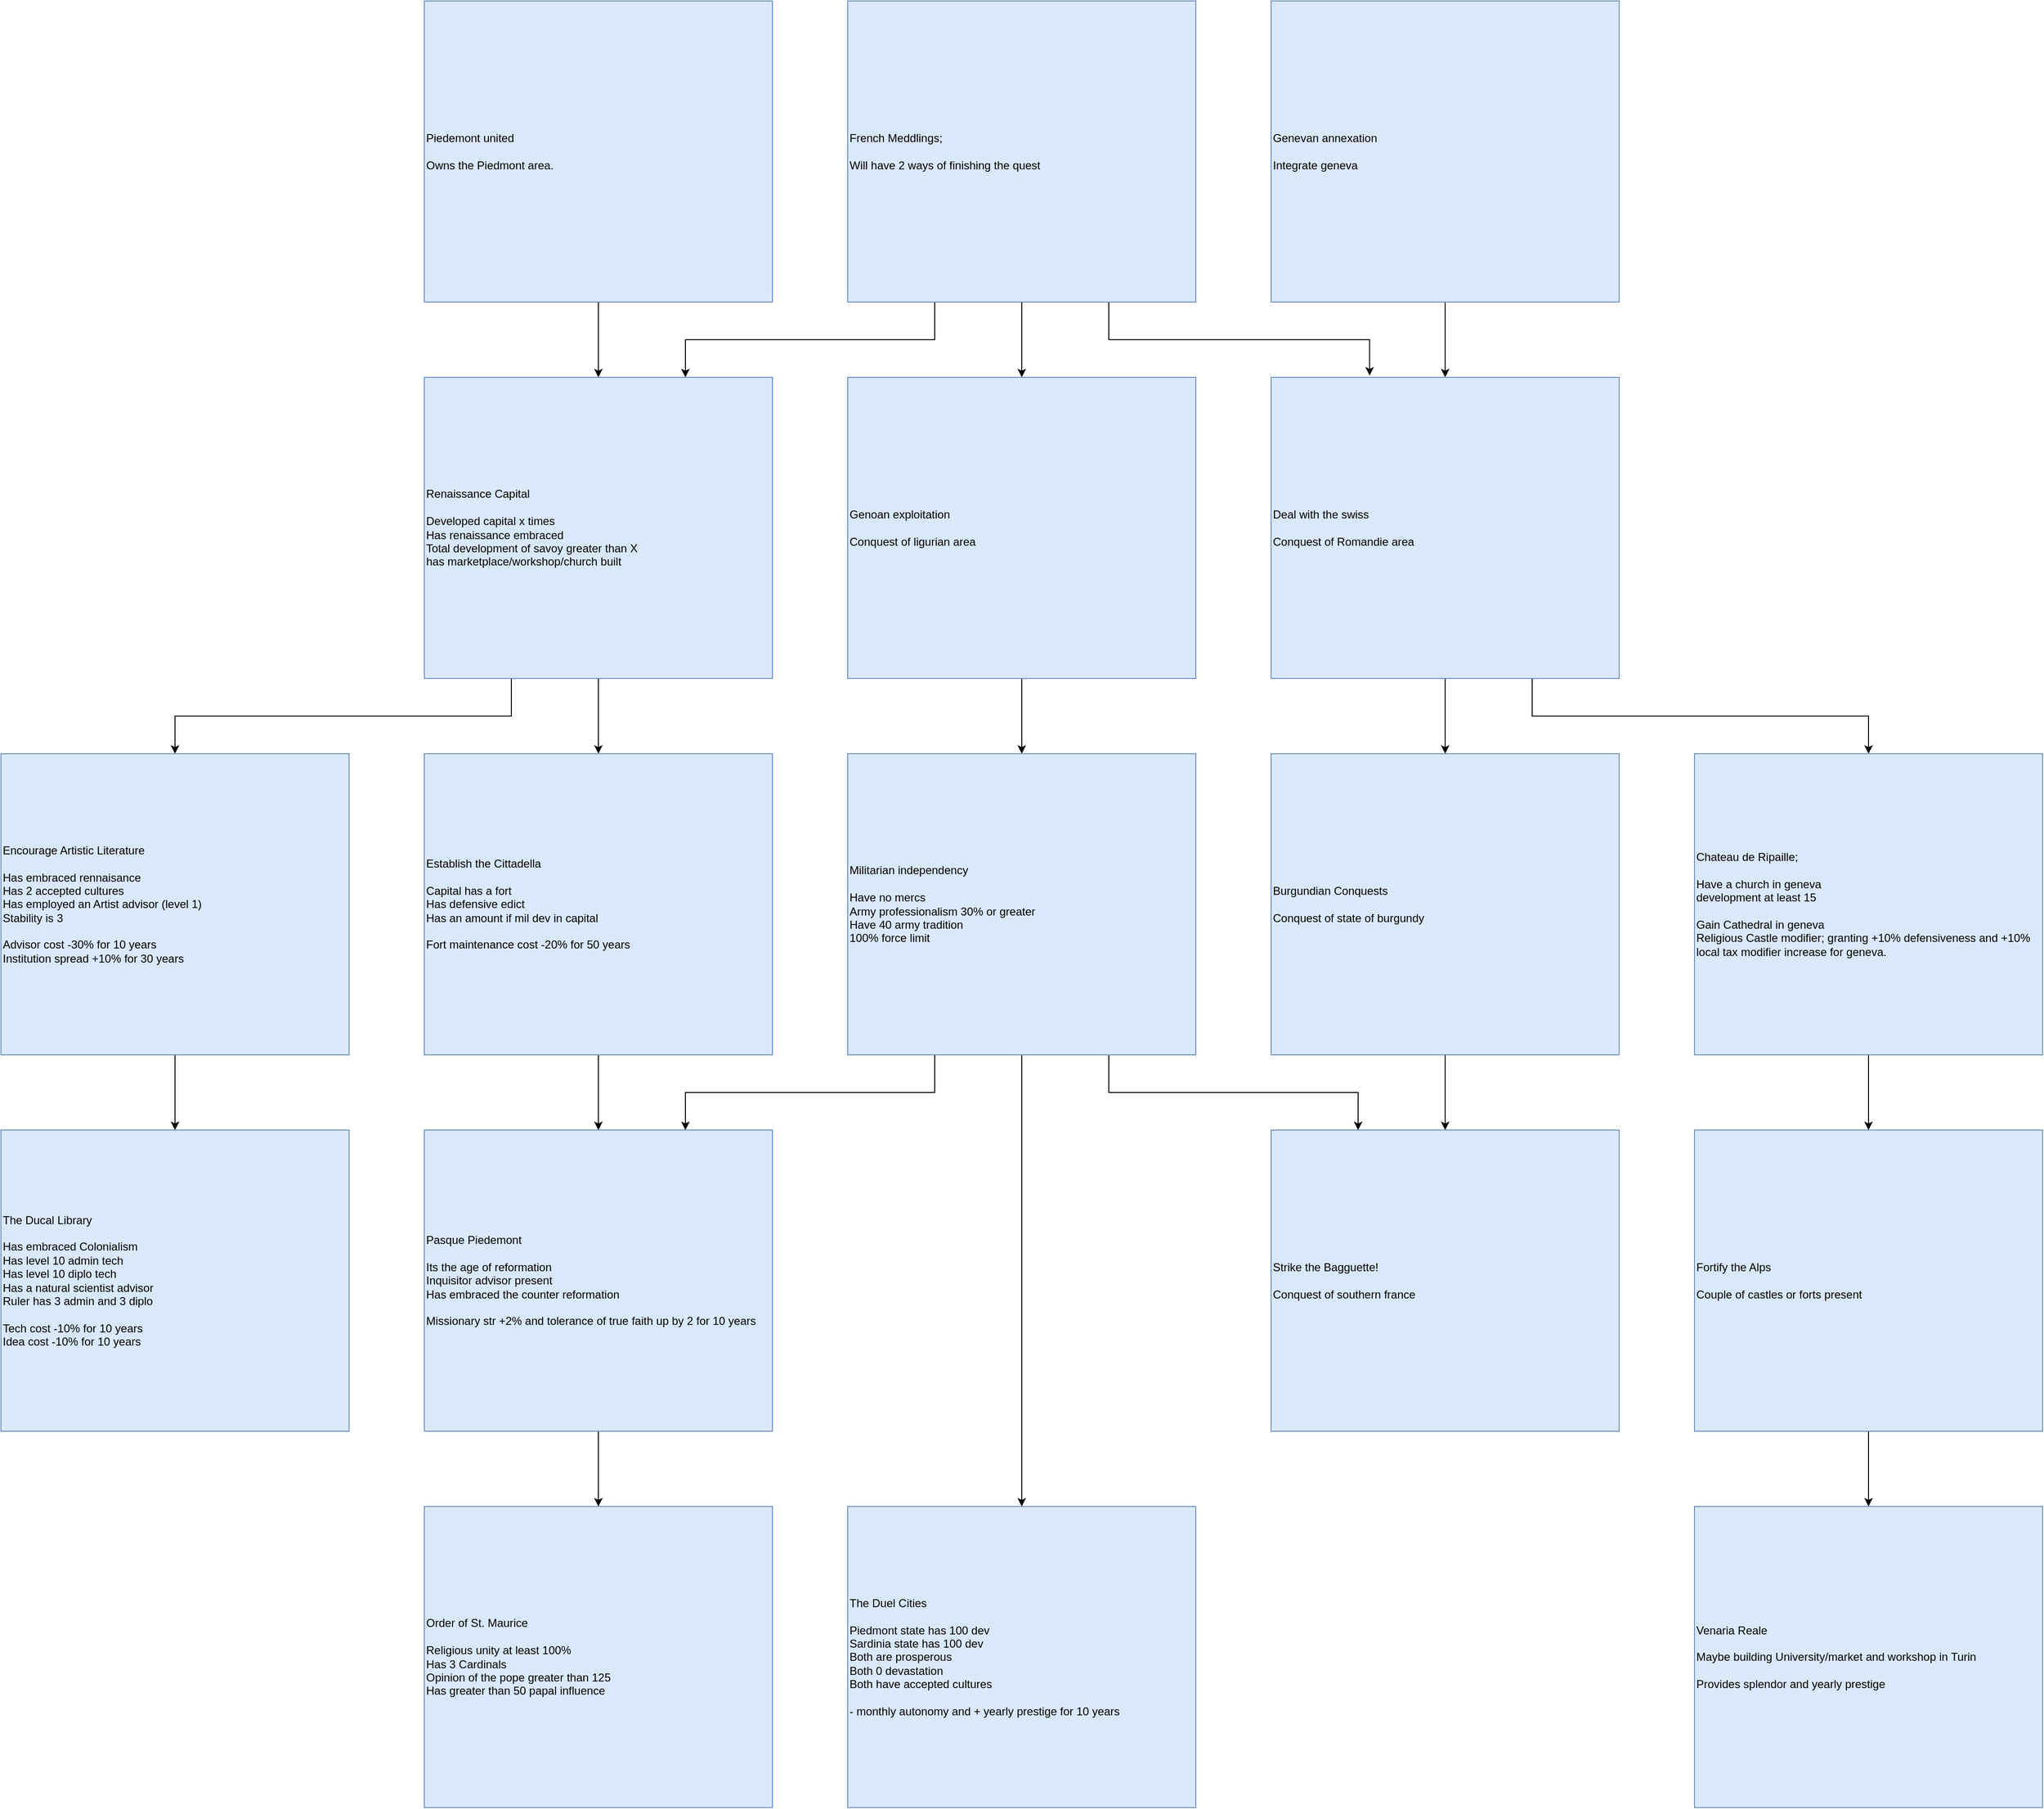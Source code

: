 <mxfile version="13.3.1" type="device"><diagram id="M70MjldFS_8EpxAhbNrY" name="Page-1"><mxGraphModel dx="1625" dy="389" grid="1" gridSize="10" guides="1" tooltips="1" connect="1" arrows="1" fold="1" page="1" pageScale="1" pageWidth="850" pageHeight="1100" math="0" shadow="0"><root><mxCell id="0"/><mxCell id="1" parent="0"/><mxCell id="B43Q1wtnVekY4PdLNlMU-7" value="" style="edgeStyle=orthogonalEdgeStyle;rounded=0;orthogonalLoop=1;jettySize=auto;html=1;" parent="1" source="B43Q1wtnVekY4PdLNlMU-1" target="B43Q1wtnVekY4PdLNlMU-6" edge="1"><mxGeometry relative="1" as="geometry"/></mxCell><mxCell id="B43Q1wtnVekY4PdLNlMU-12" style="edgeStyle=orthogonalEdgeStyle;rounded=0;orthogonalLoop=1;jettySize=auto;html=1;exitX=0.25;exitY=1;exitDx=0;exitDy=0;entryX=0.75;entryY=0;entryDx=0;entryDy=0;" parent="1" source="B43Q1wtnVekY4PdLNlMU-1" target="B43Q1wtnVekY4PdLNlMU-8" edge="1"><mxGeometry relative="1" as="geometry"/></mxCell><mxCell id="B43Q1wtnVekY4PdLNlMU-13" style="edgeStyle=orthogonalEdgeStyle;rounded=0;orthogonalLoop=1;jettySize=auto;html=1;exitX=0.75;exitY=1;exitDx=0;exitDy=0;entryX=0.283;entryY=-0.006;entryDx=0;entryDy=0;entryPerimeter=0;" parent="1" source="B43Q1wtnVekY4PdLNlMU-1" target="B43Q1wtnVekY4PdLNlMU-10" edge="1"><mxGeometry relative="1" as="geometry"/></mxCell><mxCell id="B43Q1wtnVekY4PdLNlMU-1" value="French Meddlings;&amp;nbsp;&lt;br&gt;&lt;br&gt;Will have 2 ways of finishing the quest" style="rounded=0;whiteSpace=wrap;html=1;fillColor=#dae8fc;strokeColor=#6c8ebf;align=left;" parent="1" vertex="1"><mxGeometry x="330" y="120" width="370" height="320" as="geometry"/></mxCell><mxCell id="B43Q1wtnVekY4PdLNlMU-19" value="" style="edgeStyle=orthogonalEdgeStyle;rounded=0;orthogonalLoop=1;jettySize=auto;html=1;" parent="1" source="B43Q1wtnVekY4PdLNlMU-6" target="B43Q1wtnVekY4PdLNlMU-18" edge="1"><mxGeometry relative="1" as="geometry"/></mxCell><mxCell id="B43Q1wtnVekY4PdLNlMU-6" value="Genoan exploitation&lt;br&gt;&lt;br&gt;Conquest of ligurian area" style="rounded=0;whiteSpace=wrap;html=1;fillColor=#dae8fc;strokeColor=#6c8ebf;align=left;" parent="1" vertex="1"><mxGeometry x="330" y="520" width="370" height="320" as="geometry"/></mxCell><mxCell id="B43Q1wtnVekY4PdLNlMU-36" style="edgeStyle=orthogonalEdgeStyle;rounded=0;orthogonalLoop=1;jettySize=auto;html=1;exitX=0.75;exitY=1;exitDx=0;exitDy=0;entryX=0.25;entryY=0;entryDx=0;entryDy=0;" parent="1" source="B43Q1wtnVekY4PdLNlMU-18" target="B43Q1wtnVekY4PdLNlMU-27" edge="1"><mxGeometry relative="1" as="geometry"/></mxCell><mxCell id="B43Q1wtnVekY4PdLNlMU-44" style="edgeStyle=orthogonalEdgeStyle;rounded=0;orthogonalLoop=1;jettySize=auto;html=1;exitX=0.5;exitY=1;exitDx=0;exitDy=0;entryX=0.5;entryY=0;entryDx=0;entryDy=0;" parent="1" source="B43Q1wtnVekY4PdLNlMU-18" target="B43Q1wtnVekY4PdLNlMU-42" edge="1"><mxGeometry relative="1" as="geometry"/></mxCell><mxCell id="B43Q1wtnVekY4PdLNlMU-45" style="edgeStyle=orthogonalEdgeStyle;rounded=0;orthogonalLoop=1;jettySize=auto;html=1;exitX=0.25;exitY=1;exitDx=0;exitDy=0;entryX=0.75;entryY=0;entryDx=0;entryDy=0;" parent="1" source="B43Q1wtnVekY4PdLNlMU-18" target="B43Q1wtnVekY4PdLNlMU-22" edge="1"><mxGeometry relative="1" as="geometry"/></mxCell><mxCell id="B43Q1wtnVekY4PdLNlMU-18" value="Militarian independency&lt;br&gt;&lt;br&gt;Have no mercs&lt;br&gt;Army professionalism 30% or greater&lt;br&gt;Have 40 army tradition&lt;br&gt;100% force limit" style="rounded=0;whiteSpace=wrap;html=1;fillColor=#dae8fc;strokeColor=#6c8ebf;align=left;" parent="1" vertex="1"><mxGeometry x="330" y="920" width="370" height="320" as="geometry"/></mxCell><mxCell id="B43Q1wtnVekY4PdLNlMU-42" value="The Duel Cities&lt;br&gt;&lt;br&gt;Piedmont state has 100 dev&lt;br&gt;Sardinia state has 100 dev&lt;br&gt;Both are prosperous&lt;br&gt;Both 0 devastation&lt;br&gt;Both have accepted cultures&lt;br&gt;&lt;br&gt;- monthly autonomy and + yearly prestige for 10 years" style="rounded=0;whiteSpace=wrap;html=1;fillColor=#dae8fc;strokeColor=#6c8ebf;align=left;" parent="1" vertex="1"><mxGeometry x="330" y="1720" width="370" height="320" as="geometry"/></mxCell><mxCell id="B43Q1wtnVekY4PdLNlMU-9" value="" style="edgeStyle=orthogonalEdgeStyle;rounded=0;orthogonalLoop=1;jettySize=auto;html=1;" parent="1" source="B43Q1wtnVekY4PdLNlMU-4" target="B43Q1wtnVekY4PdLNlMU-8" edge="1"><mxGeometry relative="1" as="geometry"/></mxCell><mxCell id="B43Q1wtnVekY4PdLNlMU-4" value="Piedemont united&lt;br&gt;&lt;br&gt;Owns the Piedmont area." style="rounded=0;whiteSpace=wrap;html=1;fillColor=#dae8fc;strokeColor=#6c8ebf;align=left;" parent="1" vertex="1"><mxGeometry x="-120" y="120" width="370" height="320" as="geometry"/></mxCell><mxCell id="B43Q1wtnVekY4PdLNlMU-15" value="" style="edgeStyle=orthogonalEdgeStyle;rounded=0;orthogonalLoop=1;jettySize=auto;html=1;" parent="1" source="B43Q1wtnVekY4PdLNlMU-8" target="B43Q1wtnVekY4PdLNlMU-14" edge="1"><mxGeometry relative="1" as="geometry"/></mxCell><mxCell id="B43Q1wtnVekY4PdLNlMU-26" style="edgeStyle=orthogonalEdgeStyle;rounded=0;orthogonalLoop=1;jettySize=auto;html=1;exitX=0.25;exitY=1;exitDx=0;exitDy=0;entryX=0.5;entryY=0;entryDx=0;entryDy=0;" parent="1" source="B43Q1wtnVekY4PdLNlMU-8" target="B43Q1wtnVekY4PdLNlMU-24" edge="1"><mxGeometry relative="1" as="geometry"/></mxCell><mxCell id="B43Q1wtnVekY4PdLNlMU-8" value="Renaissance Capital&lt;br&gt;&lt;br&gt;Developed capital x times&lt;br&gt;Has renaissance embraced&lt;br&gt;Total development of savoy greater than X&lt;br&gt;has marketplace/workshop/church built" style="rounded=0;whiteSpace=wrap;html=1;fillColor=#dae8fc;strokeColor=#6c8ebf;align=left;" parent="1" vertex="1"><mxGeometry x="-120" y="520" width="370" height="320" as="geometry"/></mxCell><mxCell id="B43Q1wtnVekY4PdLNlMU-23" value="" style="edgeStyle=orthogonalEdgeStyle;rounded=0;orthogonalLoop=1;jettySize=auto;html=1;" parent="1" source="B43Q1wtnVekY4PdLNlMU-14" target="B43Q1wtnVekY4PdLNlMU-22" edge="1"><mxGeometry relative="1" as="geometry"/></mxCell><mxCell id="B43Q1wtnVekY4PdLNlMU-14" value="Establish the Cittadella&lt;br&gt;&lt;br&gt;Capital has a fort&lt;br&gt;Has defensive edict&lt;br&gt;Has an amount if mil dev in capital&lt;br&gt;&lt;br&gt;Fort maintenance cost -20% for 50 years" style="rounded=0;whiteSpace=wrap;html=1;fillColor=#dae8fc;strokeColor=#6c8ebf;align=left;" parent="1" vertex="1"><mxGeometry x="-120" y="920" width="370" height="320" as="geometry"/></mxCell><mxCell id="B43Q1wtnVekY4PdLNlMU-33" value="" style="edgeStyle=orthogonalEdgeStyle;rounded=0;orthogonalLoop=1;jettySize=auto;html=1;" parent="1" source="B43Q1wtnVekY4PdLNlMU-24" target="B43Q1wtnVekY4PdLNlMU-32" edge="1"><mxGeometry relative="1" as="geometry"/></mxCell><mxCell id="B43Q1wtnVekY4PdLNlMU-24" value="Encourage Artistic Literature&lt;br&gt;&lt;br&gt;Has embraced rennaisance&lt;br&gt;Has 2 accepted cultures&lt;br&gt;Has employed an Artist advisor (level 1)&lt;br&gt;Stability is 3&lt;br&gt;&lt;br&gt;Advisor cost -30% for 10 years&lt;br&gt;Institution spread +10% for 30 years" style="rounded=0;whiteSpace=wrap;html=1;fillColor=#dae8fc;strokeColor=#6c8ebf;align=left;" parent="1" vertex="1"><mxGeometry x="-570" y="920" width="370" height="320" as="geometry"/></mxCell><mxCell id="B43Q1wtnVekY4PdLNlMU-32" value="The Ducal Library&lt;br&gt;&lt;br&gt;Has embraced Colonialism&lt;br&gt;Has level 10 admin tech&lt;br&gt;Has level 10 diplo tech&lt;br&gt;Has a natural scientist advisor&lt;br&gt;Ruler has 3 admin and 3 diplo&lt;br&gt;&lt;br&gt;Tech cost -10% for 10 years&lt;br&gt;Idea cost -10% for 10 years" style="rounded=0;whiteSpace=wrap;html=1;fillColor=#dae8fc;strokeColor=#6c8ebf;align=left;" parent="1" vertex="1"><mxGeometry x="-570" y="1320" width="370" height="320" as="geometry"/></mxCell><mxCell id="B43Q1wtnVekY4PdLNlMU-39" value="" style="edgeStyle=orthogonalEdgeStyle;rounded=0;orthogonalLoop=1;jettySize=auto;html=1;" parent="1" source="B43Q1wtnVekY4PdLNlMU-22" target="B43Q1wtnVekY4PdLNlMU-38" edge="1"><mxGeometry relative="1" as="geometry"/></mxCell><mxCell id="B43Q1wtnVekY4PdLNlMU-22" value="Pasque Piedemont&lt;br&gt;&lt;br&gt;Its the age of reformation&lt;br&gt;Inquisitor advisor present&lt;br&gt;Has embraced the counter reformation&lt;br&gt;&lt;br&gt;Missionary str +2% and tolerance of true faith up by 2 for 10 years" style="rounded=0;whiteSpace=wrap;html=1;fillColor=#dae8fc;strokeColor=#6c8ebf;align=left;" parent="1" vertex="1"><mxGeometry x="-120" y="1320" width="370" height="320" as="geometry"/></mxCell><mxCell id="B43Q1wtnVekY4PdLNlMU-38" value="Order of St. Maurice&lt;br&gt;&lt;br&gt;Religious unity at least 100%&lt;br&gt;Has 3 Cardinals&lt;br&gt;Opinion of the pope greater than 125&lt;br&gt;Has greater than 50 papal influence" style="rounded=0;whiteSpace=wrap;html=1;fillColor=#dae8fc;strokeColor=#6c8ebf;align=left;" parent="1" vertex="1"><mxGeometry x="-120" y="1720" width="370" height="320" as="geometry"/></mxCell><mxCell id="B43Q1wtnVekY4PdLNlMU-11" value="" style="edgeStyle=orthogonalEdgeStyle;rounded=0;orthogonalLoop=1;jettySize=auto;html=1;" parent="1" source="B43Q1wtnVekY4PdLNlMU-2" target="B43Q1wtnVekY4PdLNlMU-10" edge="1"><mxGeometry relative="1" as="geometry"/></mxCell><mxCell id="B43Q1wtnVekY4PdLNlMU-2" value="Genevan annexation&lt;br&gt;&lt;br&gt;Integrate geneva" style="rounded=0;whiteSpace=wrap;html=1;fillColor=#dae8fc;strokeColor=#6c8ebf;align=left;" parent="1" vertex="1"><mxGeometry x="780" y="120" width="370" height="320" as="geometry"/></mxCell><mxCell id="B43Q1wtnVekY4PdLNlMU-17" value="" style="edgeStyle=orthogonalEdgeStyle;rounded=0;orthogonalLoop=1;jettySize=auto;html=1;" parent="1" source="B43Q1wtnVekY4PdLNlMU-10" target="B43Q1wtnVekY4PdLNlMU-16" edge="1"><mxGeometry relative="1" as="geometry"/></mxCell><mxCell id="B43Q1wtnVekY4PdLNlMU-31" style="edgeStyle=orthogonalEdgeStyle;rounded=0;orthogonalLoop=1;jettySize=auto;html=1;exitX=0.75;exitY=1;exitDx=0;exitDy=0;entryX=0.5;entryY=0;entryDx=0;entryDy=0;" parent="1" source="B43Q1wtnVekY4PdLNlMU-10" target="B43Q1wtnVekY4PdLNlMU-29" edge="1"><mxGeometry relative="1" as="geometry"/></mxCell><mxCell id="B43Q1wtnVekY4PdLNlMU-10" value="Deal with the swiss&lt;br&gt;&lt;br&gt;Conquest of Romandie area" style="rounded=0;whiteSpace=wrap;html=1;fillColor=#dae8fc;strokeColor=#6c8ebf;align=left;" parent="1" vertex="1"><mxGeometry x="780" y="520" width="370" height="320" as="geometry"/></mxCell><mxCell id="B43Q1wtnVekY4PdLNlMU-28" value="" style="edgeStyle=orthogonalEdgeStyle;rounded=0;orthogonalLoop=1;jettySize=auto;html=1;" parent="1" source="B43Q1wtnVekY4PdLNlMU-16" target="B43Q1wtnVekY4PdLNlMU-27" edge="1"><mxGeometry relative="1" as="geometry"/></mxCell><mxCell id="B43Q1wtnVekY4PdLNlMU-16" value="Burgundian Conquests&lt;br&gt;&lt;br&gt;Conquest of state of burgundy" style="rounded=0;whiteSpace=wrap;html=1;fillColor=#dae8fc;strokeColor=#6c8ebf;align=left;" parent="1" vertex="1"><mxGeometry x="780" y="920" width="370" height="320" as="geometry"/></mxCell><mxCell id="B43Q1wtnVekY4PdLNlMU-35" value="" style="edgeStyle=orthogonalEdgeStyle;rounded=0;orthogonalLoop=1;jettySize=auto;html=1;" parent="1" source="B43Q1wtnVekY4PdLNlMU-29" target="B43Q1wtnVekY4PdLNlMU-34" edge="1"><mxGeometry relative="1" as="geometry"/></mxCell><mxCell id="B43Q1wtnVekY4PdLNlMU-29" value="Chateau de Ripaille;&lt;br&gt;&lt;br&gt;Have a church in geneva&lt;br&gt;development at least 15&lt;br&gt;&lt;br&gt;Gain Cathedral in geneva&lt;br&gt;Religious Castle modifier; granting +10% defensiveness and +10% local tax modifier increase for geneva." style="rounded=0;whiteSpace=wrap;html=1;fillColor=#dae8fc;strokeColor=#6c8ebf;align=left;" parent="1" vertex="1"><mxGeometry x="1230" y="920" width="370" height="320" as="geometry"/></mxCell><mxCell id="B43Q1wtnVekY4PdLNlMU-47" value="" style="edgeStyle=orthogonalEdgeStyle;rounded=0;orthogonalLoop=1;jettySize=auto;html=1;" parent="1" source="B43Q1wtnVekY4PdLNlMU-34" target="B43Q1wtnVekY4PdLNlMU-46" edge="1"><mxGeometry relative="1" as="geometry"/></mxCell><mxCell id="B43Q1wtnVekY4PdLNlMU-34" value="Fortify the Alps&lt;br&gt;&lt;br&gt;Couple of castles or forts present" style="rounded=0;whiteSpace=wrap;html=1;fillColor=#dae8fc;strokeColor=#6c8ebf;align=left;" parent="1" vertex="1"><mxGeometry x="1230" y="1320" width="370" height="320" as="geometry"/></mxCell><mxCell id="B43Q1wtnVekY4PdLNlMU-46" value="Venaria Reale&lt;br&gt;&lt;br&gt;Maybe building University/market and workshop in Turin&lt;br&gt;&lt;br&gt;Provides splendor and yearly prestige" style="rounded=0;whiteSpace=wrap;html=1;fillColor=#dae8fc;strokeColor=#6c8ebf;align=left;" parent="1" vertex="1"><mxGeometry x="1230" y="1720" width="370" height="320" as="geometry"/></mxCell><mxCell id="B43Q1wtnVekY4PdLNlMU-27" value="Strike the Bagguette!&lt;br&gt;&lt;br&gt;Conquest of southern france" style="rounded=0;whiteSpace=wrap;html=1;fillColor=#dae8fc;strokeColor=#6c8ebf;align=left;" parent="1" vertex="1"><mxGeometry x="780" y="1320" width="370" height="320" as="geometry"/></mxCell></root></mxGraphModel></diagram></mxfile>